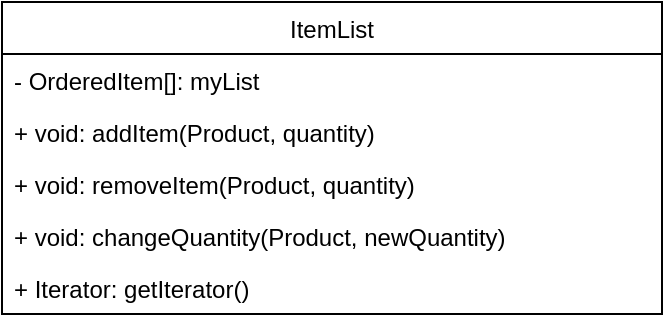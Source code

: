 <mxfile version="12.7.4" type="github">
  <diagram id="-qth3FPIDqRQFecTLY_a" name="Page-1">
    <mxGraphModel dx="706" dy="446" grid="1" gridSize="10" guides="1" tooltips="1" connect="1" arrows="1" fold="1" page="1" pageScale="1" pageWidth="1700" pageHeight="1100" math="0" shadow="0">
      <root>
        <mxCell id="0" />
        <mxCell id="1" parent="0" />
        <mxCell id="rk08gYCRBeXbnxUkDZd8-1" value="ItemList" style="swimlane;fontStyle=0;childLayout=stackLayout;horizontal=1;startSize=26;fillColor=none;horizontalStack=0;resizeParent=1;resizeParentMax=0;resizeLast=0;collapsible=1;marginBottom=0;" parent="1" vertex="1">
          <mxGeometry x="250" y="60" width="330" height="156" as="geometry" />
        </mxCell>
        <mxCell id="rk08gYCRBeXbnxUkDZd8-2" value="- OrderedItem[]: myList" style="text;strokeColor=none;fillColor=none;align=left;verticalAlign=top;spacingLeft=4;spacingRight=4;overflow=hidden;rotatable=0;points=[[0,0.5],[1,0.5]];portConstraint=eastwest;" parent="rk08gYCRBeXbnxUkDZd8-1" vertex="1">
          <mxGeometry y="26" width="330" height="26" as="geometry" />
        </mxCell>
        <mxCell id="rk08gYCRBeXbnxUkDZd8-3" value="+ void: addItem(Product, quantity)" style="text;strokeColor=none;fillColor=none;align=left;verticalAlign=top;spacingLeft=4;spacingRight=4;overflow=hidden;rotatable=0;points=[[0,0.5],[1,0.5]];portConstraint=eastwest;" parent="rk08gYCRBeXbnxUkDZd8-1" vertex="1">
          <mxGeometry y="52" width="330" height="26" as="geometry" />
        </mxCell>
        <mxCell id="rk08gYCRBeXbnxUkDZd8-4" value="+ void: removeItem(Product, quantity)" style="text;strokeColor=none;fillColor=none;align=left;verticalAlign=top;spacingLeft=4;spacingRight=4;overflow=hidden;rotatable=0;points=[[0,0.5],[1,0.5]];portConstraint=eastwest;" parent="rk08gYCRBeXbnxUkDZd8-1" vertex="1">
          <mxGeometry y="78" width="330" height="26" as="geometry" />
        </mxCell>
        <mxCell id="rk08gYCRBeXbnxUkDZd8-5" value="+ void: changeQuantity(Product, newQuantity)" style="text;strokeColor=none;fillColor=none;align=left;verticalAlign=top;spacingLeft=4;spacingRight=4;overflow=hidden;rotatable=0;points=[[0,0.5],[1,0.5]];portConstraint=eastwest;" parent="rk08gYCRBeXbnxUkDZd8-1" vertex="1">
          <mxGeometry y="104" width="330" height="26" as="geometry" />
        </mxCell>
        <mxCell id="y3Q2eIn2KiVdbysRO35O-1" value="+ Iterator: getIterator()" style="text;strokeColor=none;fillColor=none;align=left;verticalAlign=top;spacingLeft=4;spacingRight=4;overflow=hidden;rotatable=0;points=[[0,0.5],[1,0.5]];portConstraint=eastwest;" vertex="1" parent="rk08gYCRBeXbnxUkDZd8-1">
          <mxGeometry y="130" width="330" height="26" as="geometry" />
        </mxCell>
      </root>
    </mxGraphModel>
  </diagram>
</mxfile>
